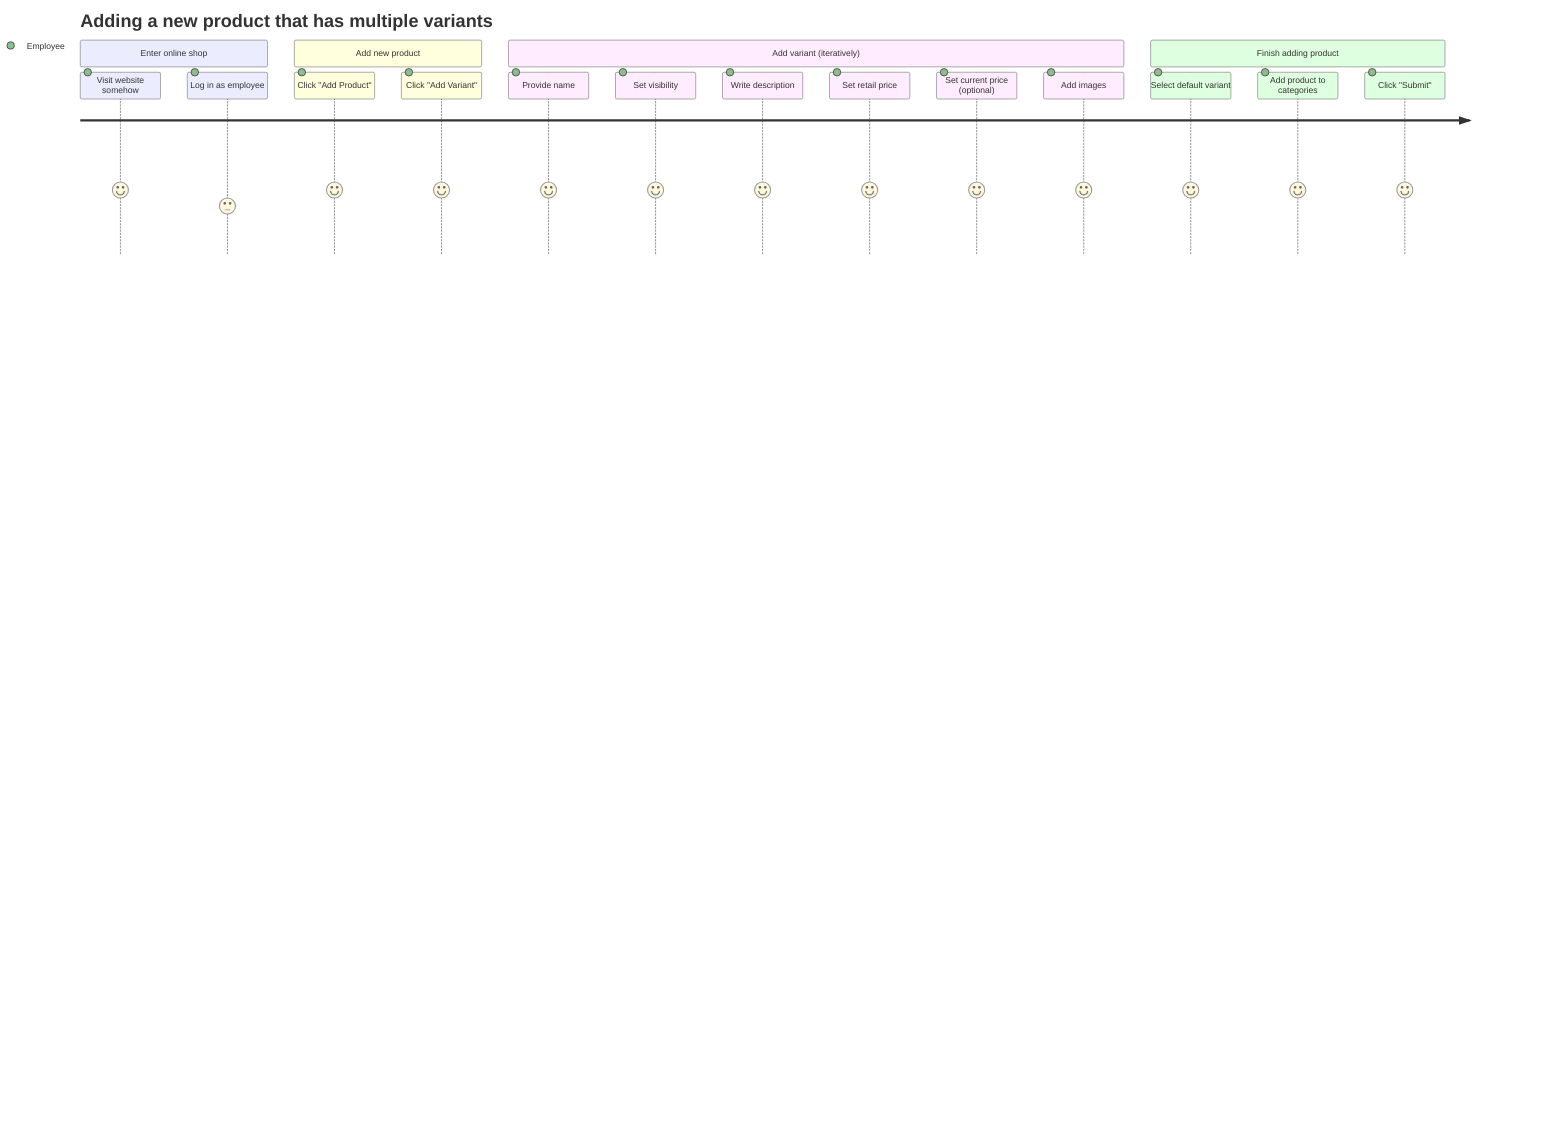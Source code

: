 journey
    title Adding a new product that has multiple variants
    section Enter online shop
        Visit website somehow: 4: Employee
        Log in as employee: 3: Employee
    section Add new product
        Click "Add Product": 4: Employee
        Click "Add Variant": 4: Employee
    section Add variant (iteratively)
        Provide name: 4: Employee
        Set visibility: 4: Employee
        Write description: 4: Employee
        Set retail price: 4: Employee
        Set current price (optional): 4: Employee
        Add images: 4: Employee
    section Finish adding product
        Select default variant: 4: Employee
        Add product to categories: 4: Employee
        Click "Submit": 4: Employee